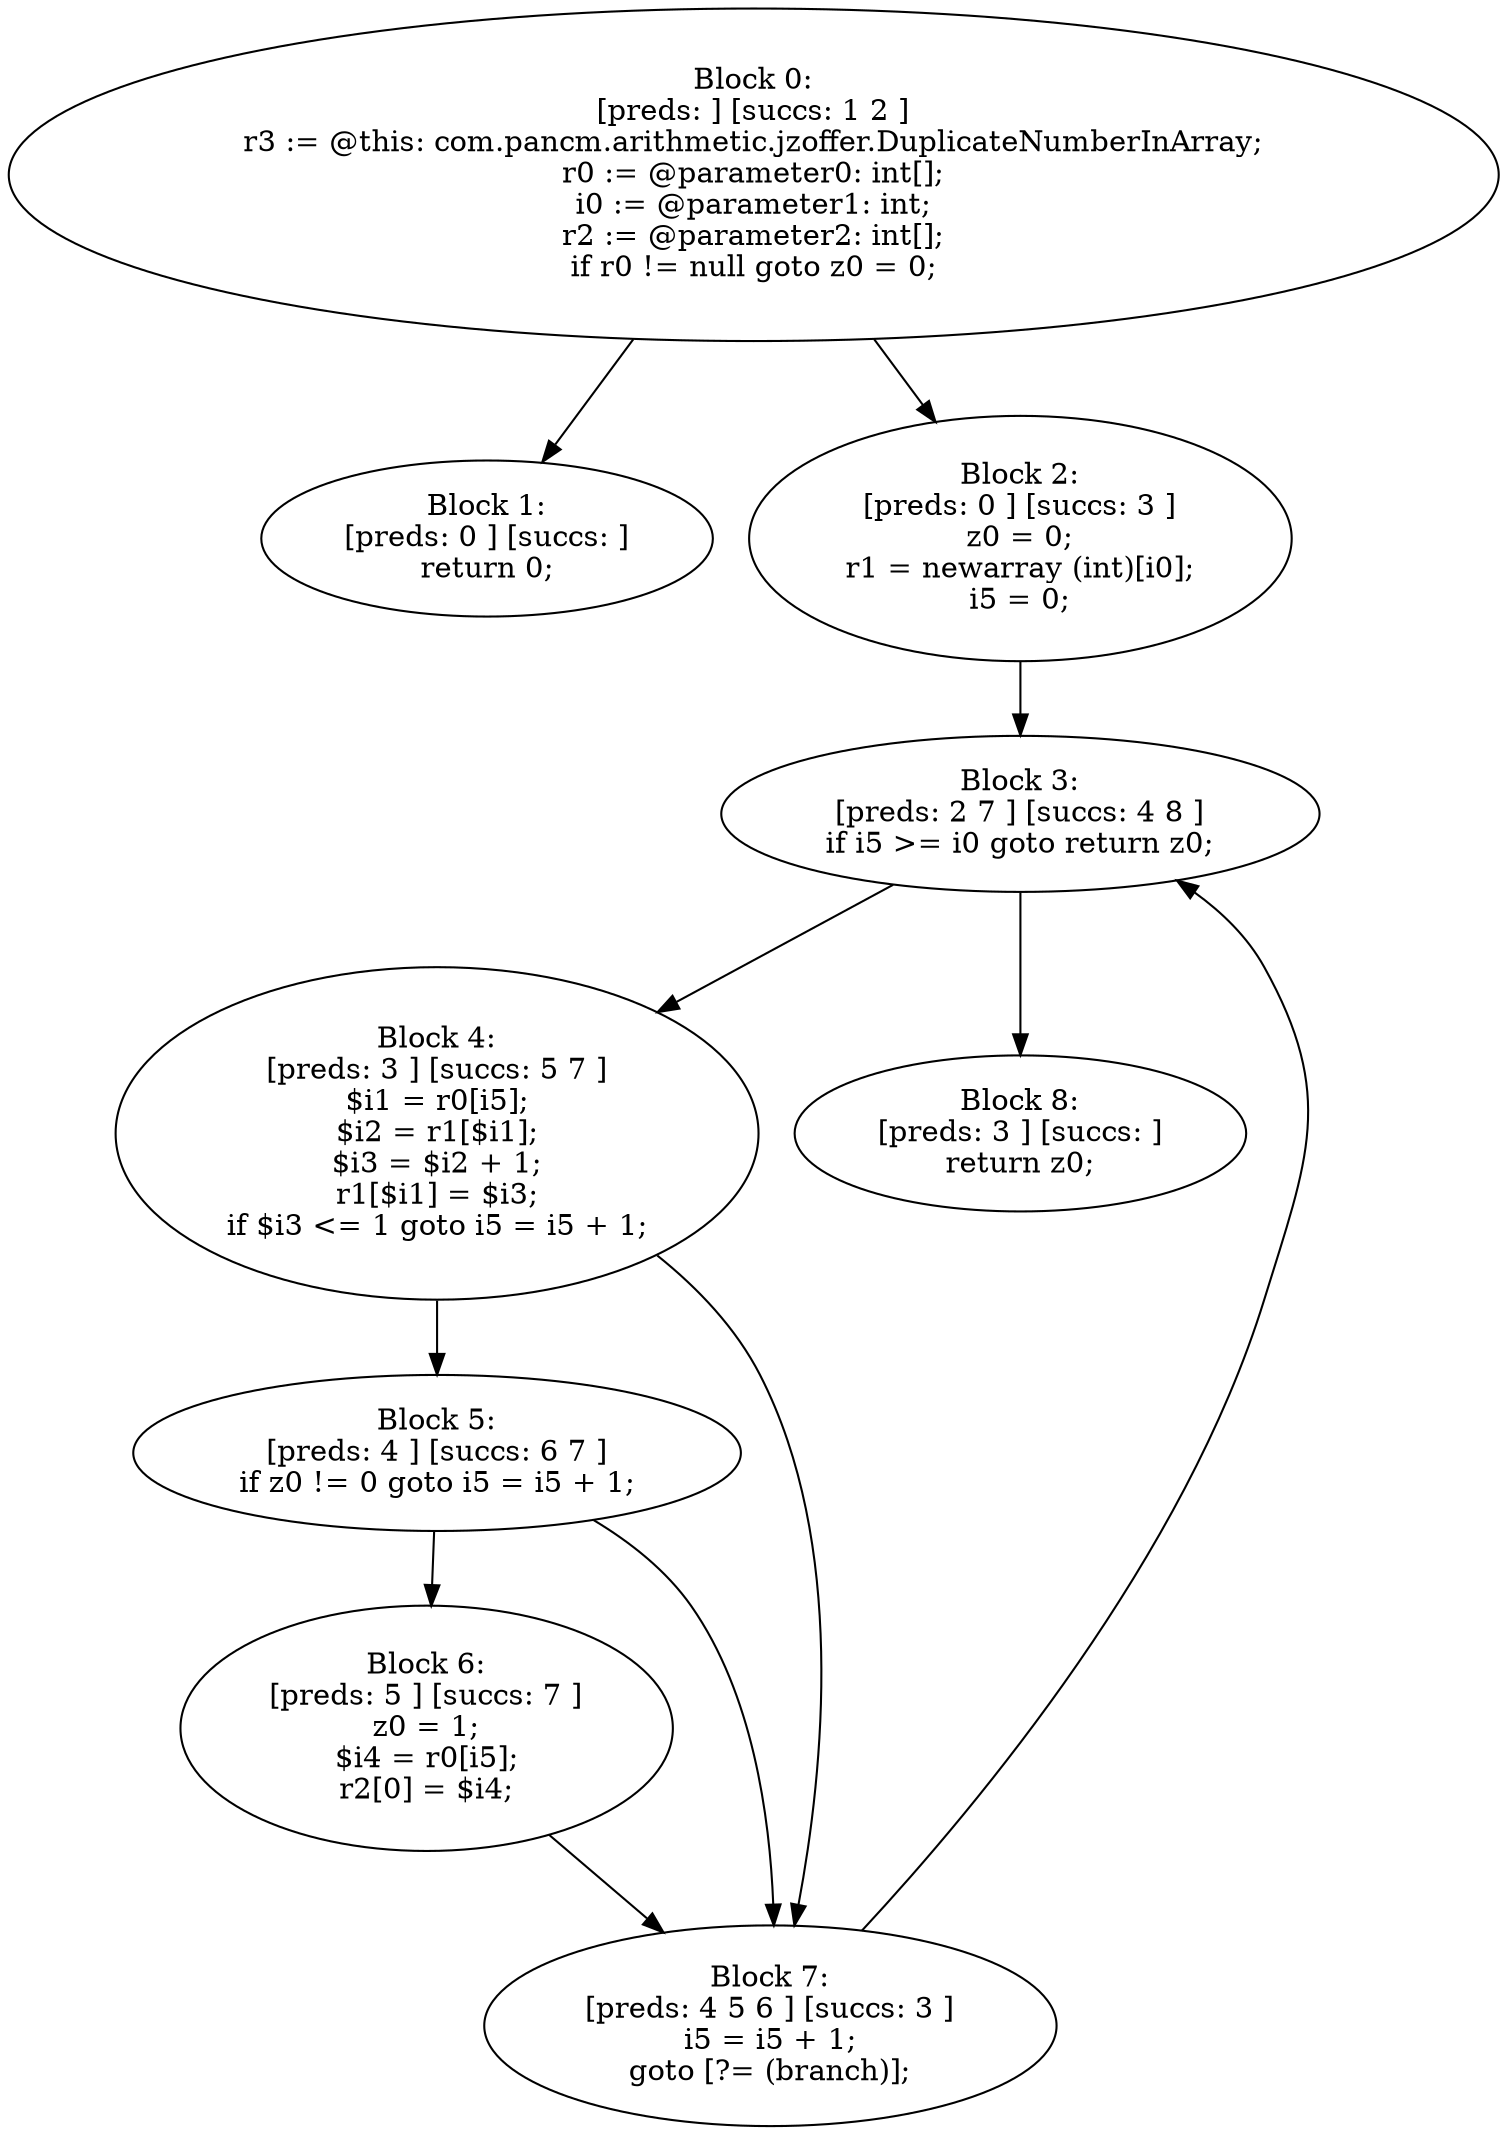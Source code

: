 digraph "unitGraph" {
    "Block 0:
[preds: ] [succs: 1 2 ]
r3 := @this: com.pancm.arithmetic.jzoffer.DuplicateNumberInArray;
r0 := @parameter0: int[];
i0 := @parameter1: int;
r2 := @parameter2: int[];
if r0 != null goto z0 = 0;
"
    "Block 1:
[preds: 0 ] [succs: ]
return 0;
"
    "Block 2:
[preds: 0 ] [succs: 3 ]
z0 = 0;
r1 = newarray (int)[i0];
i5 = 0;
"
    "Block 3:
[preds: 2 7 ] [succs: 4 8 ]
if i5 >= i0 goto return z0;
"
    "Block 4:
[preds: 3 ] [succs: 5 7 ]
$i1 = r0[i5];
$i2 = r1[$i1];
$i3 = $i2 + 1;
r1[$i1] = $i3;
if $i3 <= 1 goto i5 = i5 + 1;
"
    "Block 5:
[preds: 4 ] [succs: 6 7 ]
if z0 != 0 goto i5 = i5 + 1;
"
    "Block 6:
[preds: 5 ] [succs: 7 ]
z0 = 1;
$i4 = r0[i5];
r2[0] = $i4;
"
    "Block 7:
[preds: 4 5 6 ] [succs: 3 ]
i5 = i5 + 1;
goto [?= (branch)];
"
    "Block 8:
[preds: 3 ] [succs: ]
return z0;
"
    "Block 0:
[preds: ] [succs: 1 2 ]
r3 := @this: com.pancm.arithmetic.jzoffer.DuplicateNumberInArray;
r0 := @parameter0: int[];
i0 := @parameter1: int;
r2 := @parameter2: int[];
if r0 != null goto z0 = 0;
"->"Block 1:
[preds: 0 ] [succs: ]
return 0;
";
    "Block 0:
[preds: ] [succs: 1 2 ]
r3 := @this: com.pancm.arithmetic.jzoffer.DuplicateNumberInArray;
r0 := @parameter0: int[];
i0 := @parameter1: int;
r2 := @parameter2: int[];
if r0 != null goto z0 = 0;
"->"Block 2:
[preds: 0 ] [succs: 3 ]
z0 = 0;
r1 = newarray (int)[i0];
i5 = 0;
";
    "Block 2:
[preds: 0 ] [succs: 3 ]
z0 = 0;
r1 = newarray (int)[i0];
i5 = 0;
"->"Block 3:
[preds: 2 7 ] [succs: 4 8 ]
if i5 >= i0 goto return z0;
";
    "Block 3:
[preds: 2 7 ] [succs: 4 8 ]
if i5 >= i0 goto return z0;
"->"Block 4:
[preds: 3 ] [succs: 5 7 ]
$i1 = r0[i5];
$i2 = r1[$i1];
$i3 = $i2 + 1;
r1[$i1] = $i3;
if $i3 <= 1 goto i5 = i5 + 1;
";
    "Block 3:
[preds: 2 7 ] [succs: 4 8 ]
if i5 >= i0 goto return z0;
"->"Block 8:
[preds: 3 ] [succs: ]
return z0;
";
    "Block 4:
[preds: 3 ] [succs: 5 7 ]
$i1 = r0[i5];
$i2 = r1[$i1];
$i3 = $i2 + 1;
r1[$i1] = $i3;
if $i3 <= 1 goto i5 = i5 + 1;
"->"Block 5:
[preds: 4 ] [succs: 6 7 ]
if z0 != 0 goto i5 = i5 + 1;
";
    "Block 4:
[preds: 3 ] [succs: 5 7 ]
$i1 = r0[i5];
$i2 = r1[$i1];
$i3 = $i2 + 1;
r1[$i1] = $i3;
if $i3 <= 1 goto i5 = i5 + 1;
"->"Block 7:
[preds: 4 5 6 ] [succs: 3 ]
i5 = i5 + 1;
goto [?= (branch)];
";
    "Block 5:
[preds: 4 ] [succs: 6 7 ]
if z0 != 0 goto i5 = i5 + 1;
"->"Block 6:
[preds: 5 ] [succs: 7 ]
z0 = 1;
$i4 = r0[i5];
r2[0] = $i4;
";
    "Block 5:
[preds: 4 ] [succs: 6 7 ]
if z0 != 0 goto i5 = i5 + 1;
"->"Block 7:
[preds: 4 5 6 ] [succs: 3 ]
i5 = i5 + 1;
goto [?= (branch)];
";
    "Block 6:
[preds: 5 ] [succs: 7 ]
z0 = 1;
$i4 = r0[i5];
r2[0] = $i4;
"->"Block 7:
[preds: 4 5 6 ] [succs: 3 ]
i5 = i5 + 1;
goto [?= (branch)];
";
    "Block 7:
[preds: 4 5 6 ] [succs: 3 ]
i5 = i5 + 1;
goto [?= (branch)];
"->"Block 3:
[preds: 2 7 ] [succs: 4 8 ]
if i5 >= i0 goto return z0;
";
}
